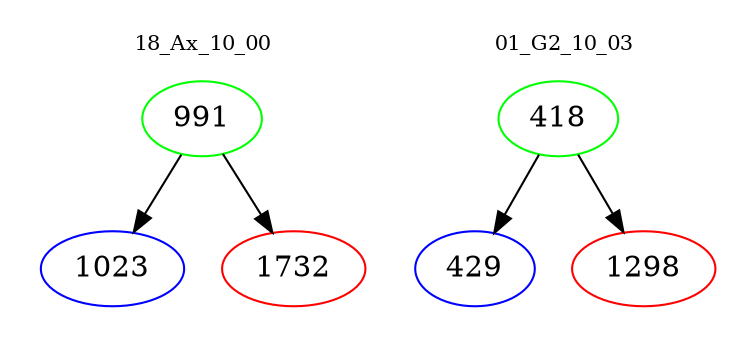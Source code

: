 digraph{
subgraph cluster_0 {
color = white
label = "18_Ax_10_00";
fontsize=10;
T0_991 [label="991", color="green"]
T0_991 -> T0_1023 [color="black"]
T0_1023 [label="1023", color="blue"]
T0_991 -> T0_1732 [color="black"]
T0_1732 [label="1732", color="red"]
}
subgraph cluster_1 {
color = white
label = "01_G2_10_03";
fontsize=10;
T1_418 [label="418", color="green"]
T1_418 -> T1_429 [color="black"]
T1_429 [label="429", color="blue"]
T1_418 -> T1_1298 [color="black"]
T1_1298 [label="1298", color="red"]
}
}
